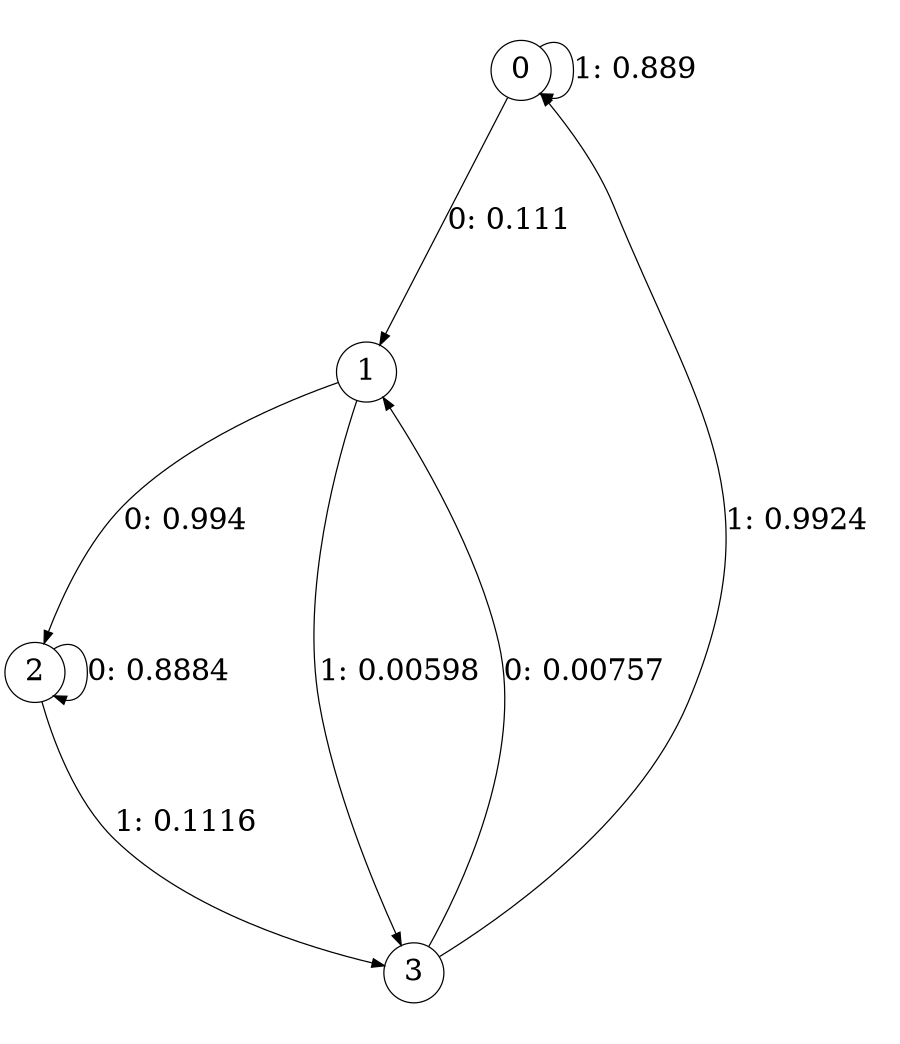 digraph "ch4_random_source_L2" {
size = "6,8.5";
ratio = "fill";
node [shape = circle];
node [fontsize = 24];
edge [fontsize = 24];
0 -> 1 [label = "0: 0.111    "];
0 -> 0 [label = "1: 0.889    "];
1 -> 2 [label = "0: 0.994    "];
1 -> 3 [label = "1: 0.00598  "];
2 -> 2 [label = "0: 0.8884   "];
2 -> 3 [label = "1: 0.1116   "];
3 -> 1 [label = "0: 0.00757  "];
3 -> 0 [label = "1: 0.9924   "];
}